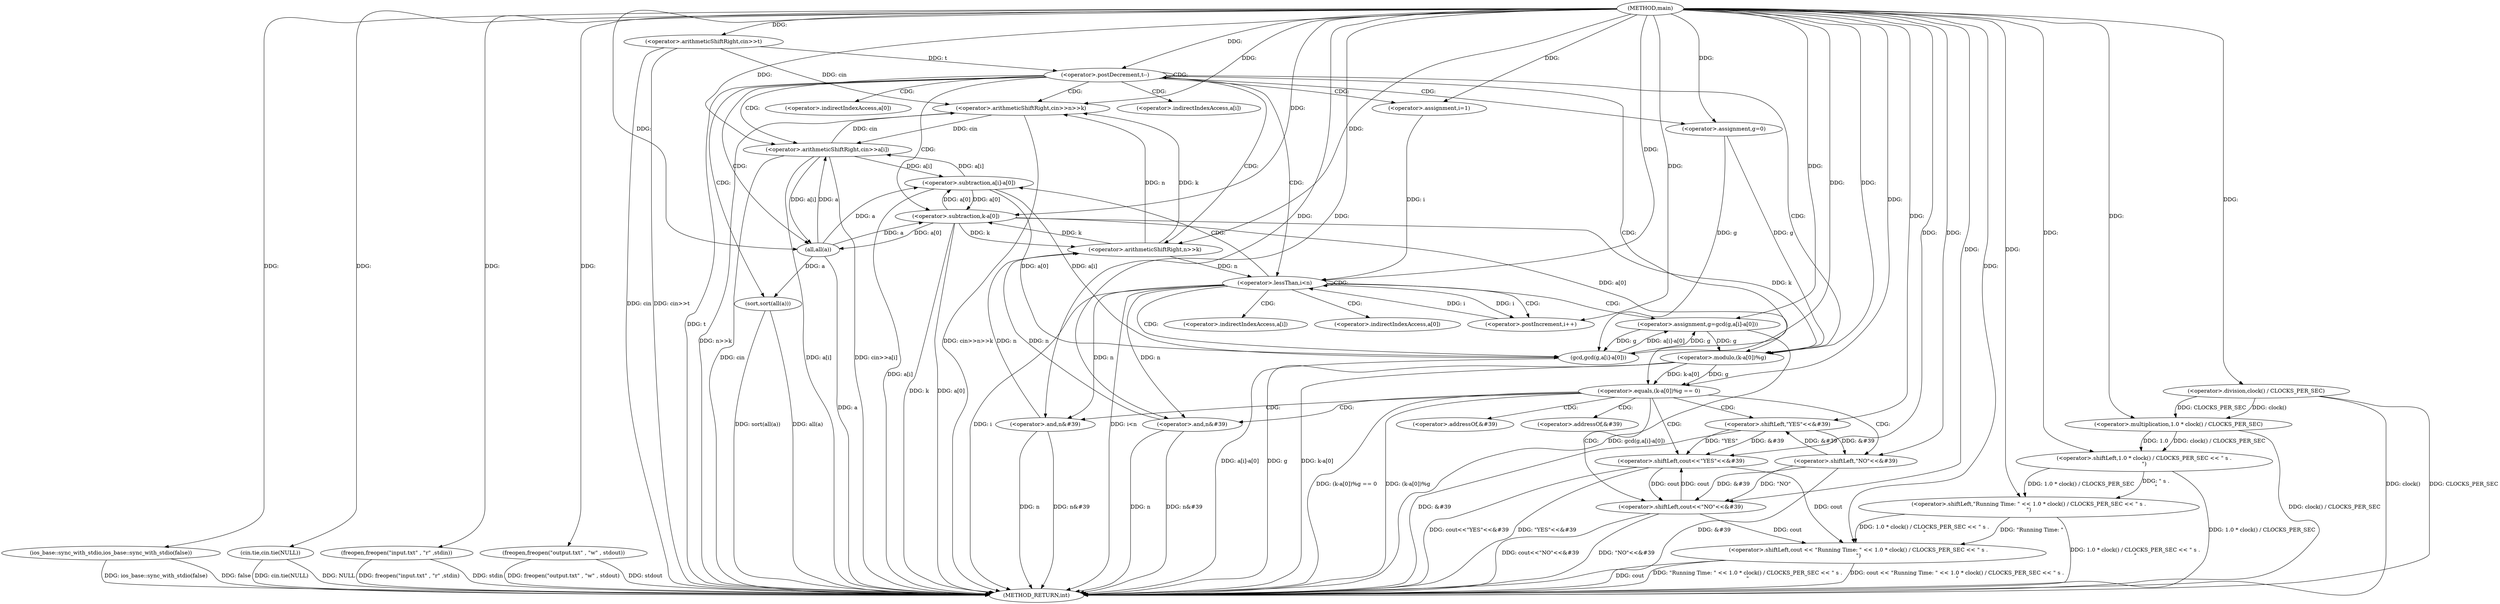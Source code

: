 digraph "main" {  
"1000496" [label = "(METHOD,main)" ]
"1000599" [label = "(METHOD_RETURN,int)" ]
"1000498" [label = "(ios_base::sync_with_stdio,ios_base::sync_with_stdio(false))" ]
"1000500" [label = "(cin.tie,cin.tie(NULL))" ]
"1000502" [label = "(freopen,freopen(\"input.txt\" , \"r\" ,stdin))" ]
"1000506" [label = "(freopen,freopen(\"output.txt\" , \"w\" , stdout))" ]
"1000510" [label = "(<operator>.arithmeticShiftRight,cin>>t)" ]
"1000588" [label = "(<operator>.shiftLeft,cout << \"Running Time: \" << 1.0 * clock() / CLOCKS_PER_SEC << \" s .\n\")" ]
"1000514" [label = "(<operator>.postDecrement,t--)" ]
"1000517" [label = "(<operator>.arithmeticShiftRight,cin>>n>>k)" ]
"1000523" [label = "(<operator>.arithmeticShiftRight,cin>>a[i])" ]
"1000528" [label = "(sort,sort(all(a)))" ]
"1000532" [label = "(<operator>.assignment,g=0)" ]
"1000590" [label = "(<operator>.shiftLeft,\"Running Time: \" << 1.0 * clock() / CLOCKS_PER_SEC << \" s .\n\")" ]
"1000537" [label = "(<operator>.assignment,i=1)" ]
"1000540" [label = "(<operator>.lessThan,i<n)" ]
"1000543" [label = "(<operator>.postIncrement,i++)" ]
"1000558" [label = "(<operator>.equals,(k-a[0])%g == 0)" ]
"1000592" [label = "(<operator>.shiftLeft,1.0 * clock() / CLOCKS_PER_SEC << \" s .\n\")" ]
"1000519" [label = "(<operator>.arithmeticShiftRight,n>>k)" ]
"1000529" [label = "(all,all(a))" ]
"1000546" [label = "(<operator>.assignment,g=gcd(g,a[i]-a[0]))" ]
"1000568" [label = "(<operator>.shiftLeft,cout<<\"YES\"<<&#39)" ]
"1000574" [label = "(<operator>.and,n&#39)" ]
"1000593" [label = "(<operator>.multiplication,1.0 * clock() / CLOCKS_PER_SEC)" ]
"1000559" [label = "(<operator>.modulo,(k-a[0])%g)" ]
"1000579" [label = "(<operator>.shiftLeft,cout<<\"NO\"<<&#39)" ]
"1000585" [label = "(<operator>.and,n&#39)" ]
"1000595" [label = "(<operator>.division,clock() / CLOCKS_PER_SEC)" ]
"1000548" [label = "(gcd,gcd(g,a[i]-a[0]))" ]
"1000560" [label = "(<operator>.subtraction,k-a[0])" ]
"1000570" [label = "(<operator>.shiftLeft,\"YES\"<<&#39)" ]
"1000550" [label = "(<operator>.subtraction,a[i]-a[0])" ]
"1000581" [label = "(<operator>.shiftLeft,\"NO\"<<&#39)" ]
"1000525" [label = "(<operator>.indirectIndexAccess,a[i])" ]
"1000562" [label = "(<operator>.indirectIndexAccess,a[0])" ]
"1000572" [label = "(<operator>.addressOf,&#39)" ]
"1000551" [label = "(<operator>.indirectIndexAccess,a[i])" ]
"1000554" [label = "(<operator>.indirectIndexAccess,a[0])" ]
"1000583" [label = "(<operator>.addressOf,&#39)" ]
  "1000498" -> "1000599"  [ label = "DDG: ios_base::sync_with_stdio(false)"] 
  "1000500" -> "1000599"  [ label = "DDG: cin.tie(NULL)"] 
  "1000502" -> "1000599"  [ label = "DDG: freopen(\"input.txt\" , \"r\" ,stdin)"] 
  "1000506" -> "1000599"  [ label = "DDG: freopen(\"output.txt\" , \"w\" , stdout)"] 
  "1000510" -> "1000599"  [ label = "DDG: cin"] 
  "1000510" -> "1000599"  [ label = "DDG: cin>>t"] 
  "1000514" -> "1000599"  [ label = "DDG: t"] 
  "1000588" -> "1000599"  [ label = "DDG: cout"] 
  "1000595" -> "1000599"  [ label = "DDG: clock()"] 
  "1000593" -> "1000599"  [ label = "DDG: clock() / CLOCKS_PER_SEC"] 
  "1000592" -> "1000599"  [ label = "DDG: 1.0 * clock() / CLOCKS_PER_SEC"] 
  "1000590" -> "1000599"  [ label = "DDG: 1.0 * clock() / CLOCKS_PER_SEC << \" s .\n\""] 
  "1000588" -> "1000599"  [ label = "DDG: \"Running Time: \" << 1.0 * clock() / CLOCKS_PER_SEC << \" s .\n\""] 
  "1000588" -> "1000599"  [ label = "DDG: cout << \"Running Time: \" << 1.0 * clock() / CLOCKS_PER_SEC << \" s .\n\""] 
  "1000517" -> "1000599"  [ label = "DDG: n>>k"] 
  "1000517" -> "1000599"  [ label = "DDG: cin>>n>>k"] 
  "1000523" -> "1000599"  [ label = "DDG: cin"] 
  "1000523" -> "1000599"  [ label = "DDG: a[i]"] 
  "1000523" -> "1000599"  [ label = "DDG: cin>>a[i]"] 
  "1000529" -> "1000599"  [ label = "DDG: a"] 
  "1000528" -> "1000599"  [ label = "DDG: all(a)"] 
  "1000528" -> "1000599"  [ label = "DDG: sort(all(a))"] 
  "1000540" -> "1000599"  [ label = "DDG: i"] 
  "1000540" -> "1000599"  [ label = "DDG: i<n"] 
  "1000560" -> "1000599"  [ label = "DDG: k"] 
  "1000560" -> "1000599"  [ label = "DDG: a[0]"] 
  "1000559" -> "1000599"  [ label = "DDG: k-a[0]"] 
  "1000559" -> "1000599"  [ label = "DDG: g"] 
  "1000558" -> "1000599"  [ label = "DDG: (k-a[0])%g"] 
  "1000558" -> "1000599"  [ label = "DDG: (k-a[0])%g == 0"] 
  "1000581" -> "1000599"  [ label = "DDG: &#39"] 
  "1000579" -> "1000599"  [ label = "DDG: \"NO\"<<&#39"] 
  "1000579" -> "1000599"  [ label = "DDG: cout<<\"NO\"<<&#39"] 
  "1000585" -> "1000599"  [ label = "DDG: n"] 
  "1000585" -> "1000599"  [ label = "DDG: n&#39"] 
  "1000570" -> "1000599"  [ label = "DDG: &#39"] 
  "1000568" -> "1000599"  [ label = "DDG: \"YES\"<<&#39"] 
  "1000568" -> "1000599"  [ label = "DDG: cout<<\"YES\"<<&#39"] 
  "1000574" -> "1000599"  [ label = "DDG: n"] 
  "1000574" -> "1000599"  [ label = "DDG: n&#39"] 
  "1000550" -> "1000599"  [ label = "DDG: a[i]"] 
  "1000548" -> "1000599"  [ label = "DDG: a[i]-a[0]"] 
  "1000546" -> "1000599"  [ label = "DDG: gcd(g,a[i]-a[0])"] 
  "1000502" -> "1000599"  [ label = "DDG: stdin"] 
  "1000595" -> "1000599"  [ label = "DDG: CLOCKS_PER_SEC"] 
  "1000500" -> "1000599"  [ label = "DDG: NULL"] 
  "1000506" -> "1000599"  [ label = "DDG: stdout"] 
  "1000498" -> "1000599"  [ label = "DDG: false"] 
  "1000496" -> "1000498"  [ label = "DDG: "] 
  "1000496" -> "1000500"  [ label = "DDG: "] 
  "1000496" -> "1000502"  [ label = "DDG: "] 
  "1000496" -> "1000506"  [ label = "DDG: "] 
  "1000496" -> "1000510"  [ label = "DDG: "] 
  "1000579" -> "1000588"  [ label = "DDG: cout"] 
  "1000568" -> "1000588"  [ label = "DDG: cout"] 
  "1000496" -> "1000588"  [ label = "DDG: "] 
  "1000590" -> "1000588"  [ label = "DDG: \"Running Time: \""] 
  "1000590" -> "1000588"  [ label = "DDG: 1.0 * clock() / CLOCKS_PER_SEC << \" s .\n\""] 
  "1000510" -> "1000514"  [ label = "DDG: t"] 
  "1000496" -> "1000514"  [ label = "DDG: "] 
  "1000496" -> "1000532"  [ label = "DDG: "] 
  "1000496" -> "1000590"  [ label = "DDG: "] 
  "1000592" -> "1000590"  [ label = "DDG: \" s .\n\""] 
  "1000592" -> "1000590"  [ label = "DDG: 1.0 * clock() / CLOCKS_PER_SEC"] 
  "1000510" -> "1000517"  [ label = "DDG: cin"] 
  "1000523" -> "1000517"  [ label = "DDG: cin"] 
  "1000496" -> "1000517"  [ label = "DDG: "] 
  "1000519" -> "1000517"  [ label = "DDG: n"] 
  "1000519" -> "1000517"  [ label = "DDG: k"] 
  "1000517" -> "1000523"  [ label = "DDG: cin"] 
  "1000496" -> "1000523"  [ label = "DDG: "] 
  "1000529" -> "1000523"  [ label = "DDG: a"] 
  "1000550" -> "1000523"  [ label = "DDG: a[i]"] 
  "1000529" -> "1000528"  [ label = "DDG: a"] 
  "1000496" -> "1000537"  [ label = "DDG: "] 
  "1000593" -> "1000592"  [ label = "DDG: clock() / CLOCKS_PER_SEC"] 
  "1000593" -> "1000592"  [ label = "DDG: 1.0"] 
  "1000496" -> "1000592"  [ label = "DDG: "] 
  "1000585" -> "1000519"  [ label = "DDG: n"] 
  "1000574" -> "1000519"  [ label = "DDG: n"] 
  "1000496" -> "1000519"  [ label = "DDG: "] 
  "1000560" -> "1000519"  [ label = "DDG: k"] 
  "1000523" -> "1000529"  [ label = "DDG: a[i]"] 
  "1000560" -> "1000529"  [ label = "DDG: a[0]"] 
  "1000496" -> "1000529"  [ label = "DDG: "] 
  "1000537" -> "1000540"  [ label = "DDG: i"] 
  "1000543" -> "1000540"  [ label = "DDG: i"] 
  "1000496" -> "1000540"  [ label = "DDG: "] 
  "1000519" -> "1000540"  [ label = "DDG: n"] 
  "1000540" -> "1000543"  [ label = "DDG: i"] 
  "1000496" -> "1000543"  [ label = "DDG: "] 
  "1000548" -> "1000546"  [ label = "DDG: a[i]-a[0]"] 
  "1000548" -> "1000546"  [ label = "DDG: g"] 
  "1000559" -> "1000558"  [ label = "DDG: g"] 
  "1000559" -> "1000558"  [ label = "DDG: k-a[0]"] 
  "1000496" -> "1000558"  [ label = "DDG: "] 
  "1000496" -> "1000593"  [ label = "DDG: "] 
  "1000595" -> "1000593"  [ label = "DDG: clock()"] 
  "1000595" -> "1000593"  [ label = "DDG: CLOCKS_PER_SEC"] 
  "1000496" -> "1000546"  [ label = "DDG: "] 
  "1000560" -> "1000559"  [ label = "DDG: k"] 
  "1000560" -> "1000559"  [ label = "DDG: a[0]"] 
  "1000532" -> "1000559"  [ label = "DDG: g"] 
  "1000546" -> "1000559"  [ label = "DDG: g"] 
  "1000496" -> "1000559"  [ label = "DDG: "] 
  "1000579" -> "1000568"  [ label = "DDG: cout"] 
  "1000496" -> "1000568"  [ label = "DDG: "] 
  "1000570" -> "1000568"  [ label = "DDG: \"YES\""] 
  "1000570" -> "1000568"  [ label = "DDG: &#39"] 
  "1000540" -> "1000574"  [ label = "DDG: n"] 
  "1000496" -> "1000574"  [ label = "DDG: "] 
  "1000496" -> "1000595"  [ label = "DDG: "] 
  "1000532" -> "1000548"  [ label = "DDG: g"] 
  "1000546" -> "1000548"  [ label = "DDG: g"] 
  "1000496" -> "1000548"  [ label = "DDG: "] 
  "1000550" -> "1000548"  [ label = "DDG: a[0]"] 
  "1000550" -> "1000548"  [ label = "DDG: a[i]"] 
  "1000519" -> "1000560"  [ label = "DDG: k"] 
  "1000496" -> "1000560"  [ label = "DDG: "] 
  "1000529" -> "1000560"  [ label = "DDG: a"] 
  "1000550" -> "1000560"  [ label = "DDG: a[0]"] 
  "1000496" -> "1000570"  [ label = "DDG: "] 
  "1000581" -> "1000570"  [ label = "DDG: &#39"] 
  "1000568" -> "1000579"  [ label = "DDG: cout"] 
  "1000496" -> "1000579"  [ label = "DDG: "] 
  "1000581" -> "1000579"  [ label = "DDG: \"NO\""] 
  "1000581" -> "1000579"  [ label = "DDG: &#39"] 
  "1000540" -> "1000585"  [ label = "DDG: n"] 
  "1000496" -> "1000585"  [ label = "DDG: "] 
  "1000523" -> "1000550"  [ label = "DDG: a[i]"] 
  "1000529" -> "1000550"  [ label = "DDG: a"] 
  "1000560" -> "1000550"  [ label = "DDG: a[0]"] 
  "1000496" -> "1000581"  [ label = "DDG: "] 
  "1000570" -> "1000581"  [ label = "DDG: &#39"] 
  "1000514" -> "1000532"  [ label = "CDG: "] 
  "1000514" -> "1000537"  [ label = "CDG: "] 
  "1000514" -> "1000560"  [ label = "CDG: "] 
  "1000514" -> "1000540"  [ label = "CDG: "] 
  "1000514" -> "1000525"  [ label = "CDG: "] 
  "1000514" -> "1000523"  [ label = "CDG: "] 
  "1000514" -> "1000514"  [ label = "CDG: "] 
  "1000514" -> "1000529"  [ label = "CDG: "] 
  "1000514" -> "1000562"  [ label = "CDG: "] 
  "1000514" -> "1000519"  [ label = "CDG: "] 
  "1000514" -> "1000517"  [ label = "CDG: "] 
  "1000514" -> "1000558"  [ label = "CDG: "] 
  "1000514" -> "1000528"  [ label = "CDG: "] 
  "1000514" -> "1000559"  [ label = "CDG: "] 
  "1000540" -> "1000550"  [ label = "CDG: "] 
  "1000540" -> "1000543"  [ label = "CDG: "] 
  "1000540" -> "1000540"  [ label = "CDG: "] 
  "1000540" -> "1000548"  [ label = "CDG: "] 
  "1000540" -> "1000546"  [ label = "CDG: "] 
  "1000540" -> "1000551"  [ label = "CDG: "] 
  "1000540" -> "1000554"  [ label = "CDG: "] 
  "1000558" -> "1000585"  [ label = "CDG: "] 
  "1000558" -> "1000579"  [ label = "CDG: "] 
  "1000558" -> "1000568"  [ label = "CDG: "] 
  "1000558" -> "1000570"  [ label = "CDG: "] 
  "1000558" -> "1000572"  [ label = "CDG: "] 
  "1000558" -> "1000581"  [ label = "CDG: "] 
  "1000558" -> "1000583"  [ label = "CDG: "] 
  "1000558" -> "1000574"  [ label = "CDG: "] 
}
